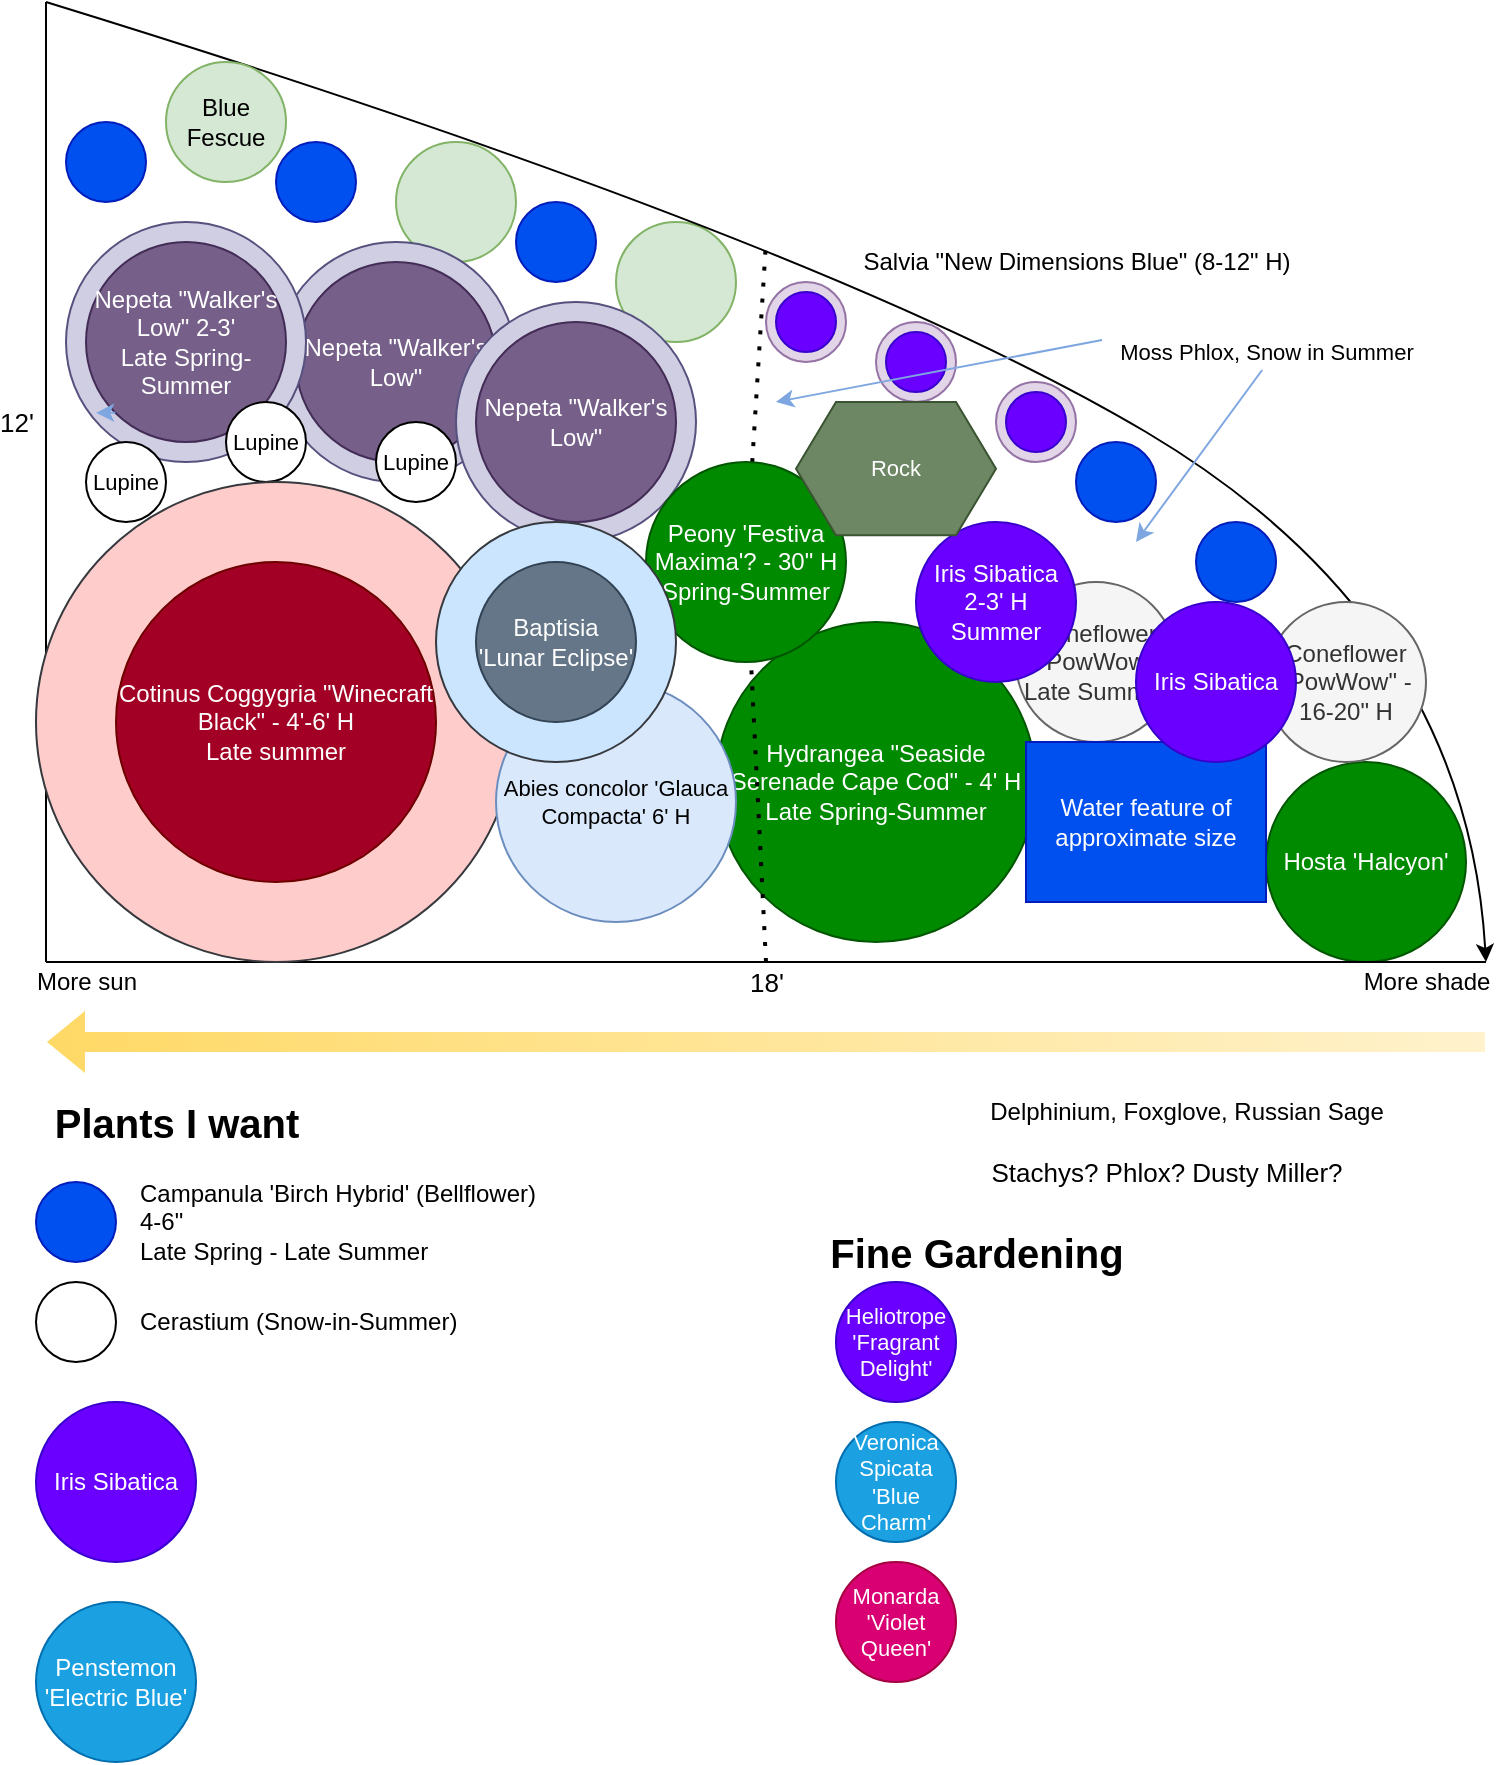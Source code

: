 <mxfile version="14.7.0" type="github">
  <diagram id="8aN0rm1MY_QhQ1KlozjM" name="Page-1">
    <mxGraphModel dx="1200" dy="727" grid="1" gridSize="10" guides="1" tooltips="1" connect="1" arrows="1" fold="1" page="1" pageScale="1" pageWidth="850" pageHeight="1100" math="0" shadow="0">
      <root>
        <mxCell id="0" />
        <mxCell id="1" parent="0" />
        <mxCell id="Cx3Qpiqb-a-1uhkqveDJ-6" value="" style="group;movable=0;resizable=0;rotatable=0;deletable=0;editable=0;connectable=0;container=0;" vertex="1" connectable="0" parent="1">
          <mxGeometry x="80" y="190" width="640" height="280" as="geometry" />
        </mxCell>
        <mxCell id="Cx3Qpiqb-a-1uhkqveDJ-4" value="Hydrangea &quot;Seaside Serenade Cape Cod&quot; - 4&#39; H&lt;br&gt;Late Spring-Summer" style="ellipse;whiteSpace=wrap;html=1;aspect=fixed;fillColor=#008a00;strokeColor=#005700;fontColor=#ffffff;" vertex="1" parent="1">
          <mxGeometry x="380" y="350" width="160" height="160" as="geometry" />
        </mxCell>
        <mxCell id="Cx3Qpiqb-a-1uhkqveDJ-68" value="Hosta &#39;Halcyon&#39;" style="ellipse;whiteSpace=wrap;html=1;aspect=fixed;fillColor=#008a00;strokeColor=#005700;fontColor=#ffffff;" vertex="1" parent="1">
          <mxGeometry x="655" y="420" width="100" height="100" as="geometry" />
        </mxCell>
        <mxCell id="Cx3Qpiqb-a-1uhkqveDJ-72" value="" style="ellipse;whiteSpace=wrap;html=1;aspect=fixed;fillColor=#d5e8d4;strokeColor=#82b366;" vertex="1" parent="1">
          <mxGeometry x="330" y="150" width="60" height="60" as="geometry" />
        </mxCell>
        <mxCell id="Cx3Qpiqb-a-1uhkqveDJ-73" value="" style="ellipse;whiteSpace=wrap;html=1;aspect=fixed;fillColor=#d5e8d4;strokeColor=#82b366;" vertex="1" parent="1">
          <mxGeometry x="220" y="110" width="60" height="60" as="geometry" />
        </mxCell>
        <mxCell id="Cx3Qpiqb-a-1uhkqveDJ-1" value="" style="endArrow=none;html=1;" edge="1" parent="1">
          <mxGeometry x="45" y="240" width="50" height="50" as="geometry">
            <mxPoint x="45" y="520" as="sourcePoint" />
            <mxPoint x="45" y="40" as="targetPoint" />
          </mxGeometry>
        </mxCell>
        <mxCell id="Cx3Qpiqb-a-1uhkqveDJ-80" value="12&#39;" style="edgeLabel;html=1;align=center;verticalAlign=middle;resizable=0;points=[];fontSize=13;" vertex="1" connectable="0" parent="Cx3Qpiqb-a-1uhkqveDJ-1">
          <mxGeometry relative="1" as="geometry">
            <mxPoint x="-15" y="-30" as="offset" />
          </mxGeometry>
        </mxCell>
        <mxCell id="Cx3Qpiqb-a-1uhkqveDJ-2" value="" style="endArrow=none;html=1;" edge="1" parent="1">
          <mxGeometry x="45" y="240" width="50" height="50" as="geometry">
            <mxPoint x="45" y="520" as="sourcePoint" />
            <mxPoint x="765" y="520" as="targetPoint" />
          </mxGeometry>
        </mxCell>
        <mxCell id="Cx3Qpiqb-a-1uhkqveDJ-81" value="18&#39;" style="edgeLabel;html=1;align=center;verticalAlign=middle;resizable=0;points=[];fontSize=13;" vertex="1" connectable="0" parent="Cx3Qpiqb-a-1uhkqveDJ-2">
          <mxGeometry relative="1" as="geometry">
            <mxPoint y="10" as="offset" />
          </mxGeometry>
        </mxCell>
        <mxCell id="Cx3Qpiqb-a-1uhkqveDJ-3" value="" style="curved=1;endArrow=classic;html=1;" edge="1" parent="1">
          <mxGeometry x="45" y="240" width="50" height="50" as="geometry">
            <mxPoint x="45" y="40" as="sourcePoint" />
            <mxPoint x="765" y="520" as="targetPoint" />
            <Array as="points">
              <mxPoint x="435" y="160" />
              <mxPoint x="755" y="350" />
            </Array>
          </mxGeometry>
        </mxCell>
        <mxCell id="Cx3Qpiqb-a-1uhkqveDJ-79" value="" style="endArrow=none;dashed=1;html=1;dashPattern=1 3;strokeWidth=2;startArrow=none;" edge="1" parent="1" source="Cx3Qpiqb-a-1uhkqveDJ-74">
          <mxGeometry width="50" height="50" relative="1" as="geometry">
            <mxPoint x="405" y="520" as="sourcePoint" />
            <mxPoint x="405" y="160" as="targetPoint" />
          </mxGeometry>
        </mxCell>
        <mxCell id="Cx3Qpiqb-a-1uhkqveDJ-93" value="Salvia &quot;New Dimensions Blue&quot; (8-12&quot; H)" style="text;html=1;align=center;verticalAlign=middle;resizable=0;points=[];autosize=1;strokeColor=none;" vertex="1" parent="1">
          <mxGeometry x="445" y="160" width="230" height="20" as="geometry" />
        </mxCell>
        <mxCell id="Cx3Qpiqb-a-1uhkqveDJ-102" value="" style="shape=flexArrow;endArrow=classic;html=1;dashed=1;fontColor=#000000;strokeWidth=1;gradientColor=#ffd966;fillColor=#fff2cc;gradientDirection=west;strokeColor=none;" edge="1" parent="1">
          <mxGeometry width="50" height="50" relative="1" as="geometry">
            <mxPoint x="765" y="560" as="sourcePoint" />
            <mxPoint x="45" y="560" as="targetPoint" />
          </mxGeometry>
        </mxCell>
        <mxCell id="Cx3Qpiqb-a-1uhkqveDJ-103" value="More sun" style="text;html=1;align=center;verticalAlign=middle;resizable=0;points=[];autosize=1;strokeColor=none;fontColor=#000000;" vertex="1" parent="1">
          <mxGeometry x="30" y="520" width="70" height="20" as="geometry" />
        </mxCell>
        <mxCell id="Cx3Qpiqb-a-1uhkqveDJ-104" value="More shade" style="text;html=1;align=center;verticalAlign=middle;resizable=0;points=[];autosize=1;strokeColor=none;fontColor=#000000;" vertex="1" parent="1">
          <mxGeometry x="695" y="520" width="80" height="20" as="geometry" />
        </mxCell>
        <mxCell id="Cx3Qpiqb-a-1uhkqveDJ-105" value="Plants I want" style="text;html=1;align=center;verticalAlign=middle;resizable=0;points=[];autosize=1;strokeColor=none;fontColor=#000000;fontStyle=1;fontSize=20;" vertex="1" parent="1">
          <mxGeometry x="40" y="585" width="140" height="30" as="geometry" />
        </mxCell>
        <mxCell id="Cx3Qpiqb-a-1uhkqveDJ-107" value="Stachys? Phlox? Dusty Miller?" style="text;html=1;align=center;verticalAlign=middle;resizable=0;points=[];autosize=1;strokeColor=none;fontSize=13;fontColor=#000000;" vertex="1" parent="1">
          <mxGeometry x="510" y="615" width="190" height="20" as="geometry" />
        </mxCell>
        <mxCell id="Cx3Qpiqb-a-1uhkqveDJ-114" value="" style="group" vertex="1" connectable="0" parent="1">
          <mxGeometry x="160" y="160" width="120" height="130" as="geometry" />
        </mxCell>
        <mxCell id="Cx3Qpiqb-a-1uhkqveDJ-115" value="" style="ellipse;whiteSpace=wrap;html=1;aspect=fixed;fontSize=12;fillColor=#d0cee2;strokeColor=#56517e;" vertex="1" parent="Cx3Qpiqb-a-1uhkqveDJ-114">
          <mxGeometry width="120" height="120" as="geometry" />
        </mxCell>
        <mxCell id="Cx3Qpiqb-a-1uhkqveDJ-116" value="Nepeta &quot;Walker&#39;s Low&quot;" style="ellipse;whiteSpace=wrap;html=1;aspect=fixed;fontSize=12;fontColor=#ffffff;fillColor=#76608a;strokeColor=#432D57;" vertex="1" parent="Cx3Qpiqb-a-1uhkqveDJ-114">
          <mxGeometry x="10" y="10" width="100" height="100" as="geometry" />
        </mxCell>
        <mxCell id="Cx3Qpiqb-a-1uhkqveDJ-182" value="Lupine" style="ellipse;whiteSpace=wrap;html=1;aspect=fixed;fontSize=11;" vertex="1" parent="Cx3Qpiqb-a-1uhkqveDJ-114">
          <mxGeometry x="50" y="90" width="40" height="40" as="geometry" />
        </mxCell>
        <mxCell id="Cx3Qpiqb-a-1uhkqveDJ-120" value="" style="group" vertex="1" connectable="0" parent="1">
          <mxGeometry x="250" y="190" width="120" height="120" as="geometry" />
        </mxCell>
        <mxCell id="Cx3Qpiqb-a-1uhkqveDJ-121" value="" style="ellipse;whiteSpace=wrap;html=1;aspect=fixed;fontSize=12;fillColor=#d0cee2;strokeColor=#56517e;" vertex="1" parent="Cx3Qpiqb-a-1uhkqveDJ-120">
          <mxGeometry width="120" height="120" as="geometry" />
        </mxCell>
        <mxCell id="Cx3Qpiqb-a-1uhkqveDJ-122" value="Nepeta &quot;Walker&#39;s Low&quot;" style="ellipse;whiteSpace=wrap;html=1;aspect=fixed;fontSize=12;fontColor=#ffffff;fillColor=#76608a;strokeColor=#432D57;" vertex="1" parent="Cx3Qpiqb-a-1uhkqveDJ-120">
          <mxGeometry x="10" y="10" width="100" height="100" as="geometry" />
        </mxCell>
        <mxCell id="Cx3Qpiqb-a-1uhkqveDJ-136" value="" style="group" vertex="1" connectable="0" parent="1">
          <mxGeometry x="405" y="180" width="40" height="40" as="geometry" />
        </mxCell>
        <mxCell id="Cx3Qpiqb-a-1uhkqveDJ-137" value="" style="ellipse;whiteSpace=wrap;html=1;aspect=fixed;fillColor=#e1d5e7;strokeColor=#9673a6;" vertex="1" parent="Cx3Qpiqb-a-1uhkqveDJ-136">
          <mxGeometry width="40" height="40" as="geometry" />
        </mxCell>
        <mxCell id="Cx3Qpiqb-a-1uhkqveDJ-138" value="" style="ellipse;whiteSpace=wrap;html=1;aspect=fixed;strokeColor=#3700CC;fontColor=#ffffff;fillColor=#6a00ff;" vertex="1" parent="Cx3Qpiqb-a-1uhkqveDJ-136">
          <mxGeometry x="5" y="5" width="30" height="30" as="geometry" />
        </mxCell>
        <mxCell id="Cx3Qpiqb-a-1uhkqveDJ-140" value="" style="group" vertex="1" connectable="0" parent="1">
          <mxGeometry x="520" y="230" width="40" height="40" as="geometry" />
        </mxCell>
        <mxCell id="Cx3Qpiqb-a-1uhkqveDJ-141" value="" style="ellipse;whiteSpace=wrap;html=1;aspect=fixed;fillColor=#e1d5e7;strokeColor=#9673a6;" vertex="1" parent="Cx3Qpiqb-a-1uhkqveDJ-140">
          <mxGeometry width="40" height="40" as="geometry" />
        </mxCell>
        <mxCell id="Cx3Qpiqb-a-1uhkqveDJ-142" value="" style="ellipse;whiteSpace=wrap;html=1;aspect=fixed;strokeColor=#3700CC;fontColor=#ffffff;fillColor=#6a00ff;" vertex="1" parent="Cx3Qpiqb-a-1uhkqveDJ-140">
          <mxGeometry x="5" y="5" width="30" height="30" as="geometry" />
        </mxCell>
        <mxCell id="Cx3Qpiqb-a-1uhkqveDJ-144" value="Delphinium, Foxglove, Russian Sage" style="text;html=1;align=center;verticalAlign=middle;resizable=0;points=[];autosize=1;strokeColor=none;fontSize=12;fontColor=#000000;" vertex="1" parent="1">
          <mxGeometry x="510" y="585" width="210" height="20" as="geometry" />
        </mxCell>
        <mxCell id="Cx3Qpiqb-a-1uhkqveDJ-158" value="" style="group" vertex="1" connectable="0" parent="1">
          <mxGeometry x="460" y="200" width="40" height="40" as="geometry" />
        </mxCell>
        <mxCell id="Cx3Qpiqb-a-1uhkqveDJ-159" value="" style="ellipse;whiteSpace=wrap;html=1;aspect=fixed;fillColor=#e1d5e7;strokeColor=#9673a6;" vertex="1" parent="Cx3Qpiqb-a-1uhkqveDJ-158">
          <mxGeometry width="40" height="40" as="geometry" />
        </mxCell>
        <mxCell id="Cx3Qpiqb-a-1uhkqveDJ-160" value="" style="ellipse;whiteSpace=wrap;html=1;aspect=fixed;strokeColor=#3700CC;fontColor=#ffffff;fillColor=#6a00ff;" vertex="1" parent="Cx3Qpiqb-a-1uhkqveDJ-158">
          <mxGeometry x="5" y="5" width="30" height="30" as="geometry" />
        </mxCell>
        <mxCell id="Cx3Qpiqb-a-1uhkqveDJ-162" value="Blue Fescue" style="ellipse;whiteSpace=wrap;html=1;aspect=fixed;fillColor=#d5e8d4;strokeColor=#82b366;" vertex="1" parent="1">
          <mxGeometry x="105" y="70" width="60" height="60" as="geometry" />
        </mxCell>
        <mxCell id="Cx3Qpiqb-a-1uhkqveDJ-163" value="" style="ellipse;whiteSpace=wrap;html=1;aspect=fixed;fontSize=12;fontColor=#ffffff;fillColor=#0050ef;strokeColor=#001DBC;" vertex="1" parent="1">
          <mxGeometry x="40" y="630" width="40" height="40" as="geometry" />
        </mxCell>
        <mxCell id="Cx3Qpiqb-a-1uhkqveDJ-164" value="Campanula &#39;Birch Hybrid&#39; (Bellflower)&lt;br&gt;4-6&quot;&lt;br&gt;Late Spring - Late Summer" style="text;html=1;align=left;verticalAlign=middle;resizable=0;points=[];autosize=1;strokeColor=none;fontSize=12;fontColor=#000000;" vertex="1" parent="1">
          <mxGeometry x="90" y="630" width="210" height="40" as="geometry" />
        </mxCell>
        <mxCell id="Cx3Qpiqb-a-1uhkqveDJ-165" value="" style="ellipse;whiteSpace=wrap;html=1;aspect=fixed;fontSize=12;" vertex="1" parent="1">
          <mxGeometry x="40" y="680" width="40" height="40" as="geometry" />
        </mxCell>
        <mxCell id="Cx3Qpiqb-a-1uhkqveDJ-166" value="Cerastium (Snow-in-Summer)" style="text;html=1;align=left;verticalAlign=middle;resizable=0;points=[];autosize=1;strokeColor=none;fontSize=12;fontColor=#000000;" vertex="1" parent="1">
          <mxGeometry x="90" y="690" width="170" height="20" as="geometry" />
        </mxCell>
        <mxCell id="Cx3Qpiqb-a-1uhkqveDJ-167" value="Iris Sibatica" style="ellipse;whiteSpace=wrap;html=1;aspect=fixed;fontSize=12;fontColor=#ffffff;fillColor=#6a00ff;align=center;strokeColor=#3700CC;" vertex="1" parent="1">
          <mxGeometry x="40" y="740" width="80" height="80" as="geometry" />
        </mxCell>
        <mxCell id="Cx3Qpiqb-a-1uhkqveDJ-171" value="Penstemon &#39;Electric Blue&#39;" style="ellipse;whiteSpace=wrap;html=1;aspect=fixed;fillColor=#1ba1e2;strokeColor=#006EAF;fontColor=#ffffff;" vertex="1" parent="1">
          <mxGeometry x="40" y="840" width="80" height="80" as="geometry" />
        </mxCell>
        <mxCell id="Cx3Qpiqb-a-1uhkqveDJ-172" value="Fine Gardening" style="text;html=1;align=center;verticalAlign=middle;resizable=0;points=[];autosize=1;strokeColor=none;fontColor=#000000;fontStyle=1;fontSize=20;" vertex="1" parent="1">
          <mxGeometry x="430" y="650" width="160" height="30" as="geometry" />
        </mxCell>
        <mxCell id="Cx3Qpiqb-a-1uhkqveDJ-174" value="Heliotrope &#39;Fragrant Delight&#39;" style="ellipse;whiteSpace=wrap;html=1;aspect=fixed;fillColor=#6a00ff;strokeColor=#3700CC;fontColor=#ffffff;fontSize=11;" vertex="1" parent="1">
          <mxGeometry x="440" y="680" width="60" height="60" as="geometry" />
        </mxCell>
        <mxCell id="Cx3Qpiqb-a-1uhkqveDJ-175" value="Veronica Spicata &#39;Blue Charm&#39;" style="ellipse;whiteSpace=wrap;html=1;aspect=fixed;fontSize=11;fillColor=#1ba1e2;strokeColor=#006EAF;fontColor=#ffffff;" vertex="1" parent="1">
          <mxGeometry x="440" y="750" width="60" height="60" as="geometry" />
        </mxCell>
        <mxCell id="Cx3Qpiqb-a-1uhkqveDJ-176" value="Monarda &#39;Violet Queen&#39;" style="ellipse;whiteSpace=wrap;html=1;aspect=fixed;fontSize=11;fillColor=#d80073;strokeColor=#A50040;fontColor=#ffffff;" vertex="1" parent="1">
          <mxGeometry x="440" y="820" width="60" height="60" as="geometry" />
        </mxCell>
        <mxCell id="Cx3Qpiqb-a-1uhkqveDJ-56" value="Coneflower &quot;PowWow&quot;&lt;br&gt;Late Summer" style="ellipse;whiteSpace=wrap;html=1;aspect=fixed;fillColor=#f5f5f5;strokeColor=#666666;fontColor=#333333;" vertex="1" parent="1">
          <mxGeometry x="530" y="330" width="80" height="80" as="geometry" />
        </mxCell>
        <mxCell id="Cx3Qpiqb-a-1uhkqveDJ-60" value="Coneflower &quot;PowWow&quot; - 16-20&quot; H" style="ellipse;whiteSpace=wrap;html=1;aspect=fixed;fillColor=#f5f5f5;strokeColor=#666666;fontColor=#333333;" vertex="1" parent="1">
          <mxGeometry x="655" y="340" width="80" height="80" as="geometry" />
        </mxCell>
        <mxCell id="Cx3Qpiqb-a-1uhkqveDJ-67" value="Water feature of approximate size" style="rounded=0;whiteSpace=wrap;html=1;fillColor=#0050ef;strokeColor=#001DBC;fontColor=#ffffff;" vertex="1" parent="1">
          <mxGeometry x="535" y="410" width="120" height="80" as="geometry" />
        </mxCell>
        <mxCell id="Cx3Qpiqb-a-1uhkqveDJ-187" value="" style="ellipse;whiteSpace=wrap;html=1;aspect=fixed;fontSize=12;fontColor=#ffffff;fillColor=#0050ef;strokeColor=#001DBC;" vertex="1" parent="1">
          <mxGeometry x="55" y="100" width="40" height="40" as="geometry" />
        </mxCell>
        <mxCell id="Cx3Qpiqb-a-1uhkqveDJ-188" value="" style="ellipse;whiteSpace=wrap;html=1;aspect=fixed;fontSize=12;fontColor=#ffffff;fillColor=#0050ef;strokeColor=#001DBC;" vertex="1" parent="1">
          <mxGeometry x="160" y="110" width="40" height="40" as="geometry" />
        </mxCell>
        <mxCell id="Cx3Qpiqb-a-1uhkqveDJ-189" value="" style="ellipse;whiteSpace=wrap;html=1;aspect=fixed;fontSize=12;fontColor=#ffffff;fillColor=#0050ef;strokeColor=#001DBC;" vertex="1" parent="1">
          <mxGeometry x="280" y="140" width="40" height="40" as="geometry" />
        </mxCell>
        <mxCell id="Cx3Qpiqb-a-1uhkqveDJ-193" value="Iris Sibatica&lt;br&gt;2-3&#39; H&lt;br&gt;Summer" style="ellipse;whiteSpace=wrap;html=1;aspect=fixed;fontSize=12;fontColor=#ffffff;fillColor=#6a00ff;align=center;strokeColor=#3700CC;" vertex="1" parent="1">
          <mxGeometry x="480" y="300" width="80" height="80" as="geometry" />
        </mxCell>
        <mxCell id="Cx3Qpiqb-a-1uhkqveDJ-194" value="Iris Sibatica" style="ellipse;whiteSpace=wrap;html=1;aspect=fixed;fontSize=12;fontColor=#ffffff;fillColor=#6a00ff;align=center;strokeColor=#3700CC;" vertex="1" parent="1">
          <mxGeometry x="590" y="340" width="80" height="80" as="geometry" />
        </mxCell>
        <mxCell id="Cx3Qpiqb-a-1uhkqveDJ-196" value="" style="group" vertex="1" connectable="0" parent="1">
          <mxGeometry x="55" y="150" width="120" height="130" as="geometry" />
        </mxCell>
        <mxCell id="Cx3Qpiqb-a-1uhkqveDJ-124" value="" style="ellipse;whiteSpace=wrap;html=1;aspect=fixed;fontSize=12;fillColor=#d0cee2;strokeColor=#56517e;" vertex="1" parent="Cx3Qpiqb-a-1uhkqveDJ-196">
          <mxGeometry width="120" height="120" as="geometry" />
        </mxCell>
        <mxCell id="Cx3Qpiqb-a-1uhkqveDJ-125" value="Nepeta &quot;Walker&#39;s Low&quot; 2-3&#39;&lt;br&gt;Late Spring-Summer" style="ellipse;whiteSpace=wrap;html=1;aspect=fixed;fontSize=12;fontColor=#ffffff;fillColor=#76608a;strokeColor=#432D57;" vertex="1" parent="Cx3Qpiqb-a-1uhkqveDJ-196">
          <mxGeometry x="10" y="10" width="100" height="100" as="geometry" />
        </mxCell>
        <mxCell id="Cx3Qpiqb-a-1uhkqveDJ-195" style="edgeStyle=orthogonalEdgeStyle;rounded=0;orthogonalLoop=1;jettySize=auto;html=1;exitX=0;exitY=1;exitDx=0;exitDy=0;entryX=0.05;entryY=0.85;entryDx=0;entryDy=0;entryPerimeter=0;dashed=1;fontSize=11;fontColor=#000000;strokeColor=#7EA6E0;strokeWidth=1;" edge="1" parent="Cx3Qpiqb-a-1uhkqveDJ-196" source="Cx3Qpiqb-a-1uhkqveDJ-125" target="Cx3Qpiqb-a-1uhkqveDJ-125">
          <mxGeometry x="55" y="150" as="geometry" />
        </mxCell>
        <mxCell id="Cx3Qpiqb-a-1uhkqveDJ-181" value="Lupine" style="ellipse;whiteSpace=wrap;html=1;aspect=fixed;fontSize=11;" vertex="1" parent="Cx3Qpiqb-a-1uhkqveDJ-196">
          <mxGeometry x="80" y="90" width="40" height="40" as="geometry" />
        </mxCell>
        <mxCell id="Cx3Qpiqb-a-1uhkqveDJ-74" value="Peony &#39;Festiva Maxima&#39;?&amp;nbsp;- 30&quot; H&lt;br&gt;Spring-Summer" style="ellipse;whiteSpace=wrap;html=1;aspect=fixed;fillColor=#008a00;strokeColor=#005700;fontColor=#ffffff;" vertex="1" parent="1">
          <mxGeometry x="345" y="270" width="100" height="100" as="geometry" />
        </mxCell>
        <mxCell id="Cx3Qpiqb-a-1uhkqveDJ-197" value="" style="endArrow=none;dashed=1;html=1;dashPattern=1 3;strokeWidth=2;" edge="1" parent="1" target="Cx3Qpiqb-a-1uhkqveDJ-74">
          <mxGeometry width="50" height="50" relative="1" as="geometry">
            <mxPoint x="405" y="520" as="sourcePoint" />
            <mxPoint x="405" y="160" as="targetPoint" />
          </mxGeometry>
        </mxCell>
        <mxCell id="Cx3Qpiqb-a-1uhkqveDJ-198" value="Rock" style="shape=hexagon;perimeter=hexagonPerimeter2;whiteSpace=wrap;html=1;fixedSize=1;fontSize=11;fillColor=#6d8764;strokeColor=#3A5431;fontColor=#ffffff;" vertex="1" parent="1">
          <mxGeometry x="420" y="240" width="100" height="66.67" as="geometry" />
        </mxCell>
        <mxCell id="Cx3Qpiqb-a-1uhkqveDJ-199" value="" style="ellipse;whiteSpace=wrap;html=1;aspect=fixed;fontSize=12;fontColor=#ffffff;fillColor=#0050ef;strokeColor=#001DBC;" vertex="1" parent="1">
          <mxGeometry x="620" y="300" width="40" height="40" as="geometry" />
        </mxCell>
        <mxCell id="Cx3Qpiqb-a-1uhkqveDJ-200" value="" style="ellipse;whiteSpace=wrap;html=1;aspect=fixed;fontSize=12;fontColor=#ffffff;fillColor=#0050ef;strokeColor=#001DBC;" vertex="1" parent="1">
          <mxGeometry x="560" y="260" width="40" height="40" as="geometry" />
        </mxCell>
        <mxCell id="Cx3Qpiqb-a-1uhkqveDJ-201" value="Moss Phlox, Snow in Summer" style="text;html=1;align=center;verticalAlign=middle;resizable=0;points=[];autosize=1;strokeColor=none;fontSize=11;" vertex="1" parent="1">
          <mxGeometry x="575" y="205" width="160" height="20" as="geometry" />
        </mxCell>
        <mxCell id="Cx3Qpiqb-a-1uhkqveDJ-202" value="" style="endArrow=classic;html=1;fontSize=11;fontColor=#000000;strokeColor=#7EA6E0;strokeWidth=1;exitX=-0.012;exitY=0.2;exitDx=0;exitDy=0;exitPerimeter=0;" edge="1" parent="1" source="Cx3Qpiqb-a-1uhkqveDJ-201">
          <mxGeometry width="50" height="50" relative="1" as="geometry">
            <mxPoint x="640" y="120" as="sourcePoint" />
            <mxPoint x="410" y="240" as="targetPoint" />
          </mxGeometry>
        </mxCell>
        <mxCell id="Cx3Qpiqb-a-1uhkqveDJ-203" value="" style="endArrow=classic;html=1;fontSize=11;fontColor=#000000;strokeColor=#7EA6E0;strokeWidth=1;exitX=0.488;exitY=0.95;exitDx=0;exitDy=0;exitPerimeter=0;" edge="1" parent="1" source="Cx3Qpiqb-a-1uhkqveDJ-201">
          <mxGeometry width="50" height="50" relative="1" as="geometry">
            <mxPoint x="720" y="280" as="sourcePoint" />
            <mxPoint x="590" y="310" as="targetPoint" />
          </mxGeometry>
        </mxCell>
        <mxCell id="Cx3Qpiqb-a-1uhkqveDJ-97" value="" style="ellipse;whiteSpace=wrap;html=1;aspect=fixed;fillColor=#ffcccc;strokeColor=#36393d;" vertex="1" parent="1">
          <mxGeometry x="40" y="280" width="240" height="240" as="geometry" />
        </mxCell>
        <mxCell id="Cx3Qpiqb-a-1uhkqveDJ-100" value="Cotinus Coggygria &quot;Winecraft Black&quot; - 4&#39;-6&#39; H&lt;br&gt;Late summer" style="ellipse;whiteSpace=wrap;html=1;aspect=fixed;fillColor=#a20025;strokeColor=#6F0000;fontColor=#ffffff;" vertex="1" parent="1">
          <mxGeometry x="80" y="320" width="160" height="160" as="geometry" />
        </mxCell>
        <mxCell id="Cx3Qpiqb-a-1uhkqveDJ-128" value="Coneflower &quot;PowWow&quot;" style="ellipse;whiteSpace=wrap;html=1;aspect=fixed;fillColor=#f5f5f5;strokeColor=#666666;fontColor=#333333;" vertex="1" parent="1">
          <mxGeometry x="250" y="320" width="80" height="80" as="geometry" />
        </mxCell>
        <mxCell id="Cx3Qpiqb-a-1uhkqveDJ-180" value="Lupine" style="ellipse;whiteSpace=wrap;html=1;aspect=fixed;fontSize=11;" vertex="1" parent="1">
          <mxGeometry x="65" y="260" width="40" height="40" as="geometry" />
        </mxCell>
        <mxCell id="Cx3Qpiqb-a-1uhkqveDJ-204" value="Abies concolor &#39;Glauca Compacta&#39; 6&#39; H" style="ellipse;whiteSpace=wrap;html=1;aspect=fixed;fontSize=11;fillColor=#dae8fc;strokeColor=#6c8ebf;" vertex="1" parent="1">
          <mxGeometry x="270" y="380" width="120" height="120" as="geometry" />
        </mxCell>
        <mxCell id="Cx3Qpiqb-a-1uhkqveDJ-205" value="" style="group" vertex="1" connectable="0" parent="1">
          <mxGeometry x="240" y="300" width="120" height="120" as="geometry" />
        </mxCell>
        <mxCell id="Cx3Qpiqb-a-1uhkqveDJ-146" value="" style="ellipse;whiteSpace=wrap;html=1;fontSize=12;fillColor=#cce5ff;strokeColor=#36393d;" vertex="1" parent="Cx3Qpiqb-a-1uhkqveDJ-205">
          <mxGeometry width="120" height="120" as="geometry" />
        </mxCell>
        <mxCell id="Cx3Qpiqb-a-1uhkqveDJ-145" value="Baptisia &#39;Lunar Eclipse&#39;" style="ellipse;whiteSpace=wrap;html=1;fontSize=12;fontColor=#ffffff;fillColor=#647687;strokeColor=#314354;" vertex="1" parent="Cx3Qpiqb-a-1uhkqveDJ-205">
          <mxGeometry x="20" y="20" width="80" height="80" as="geometry" />
        </mxCell>
      </root>
    </mxGraphModel>
  </diagram>
</mxfile>
